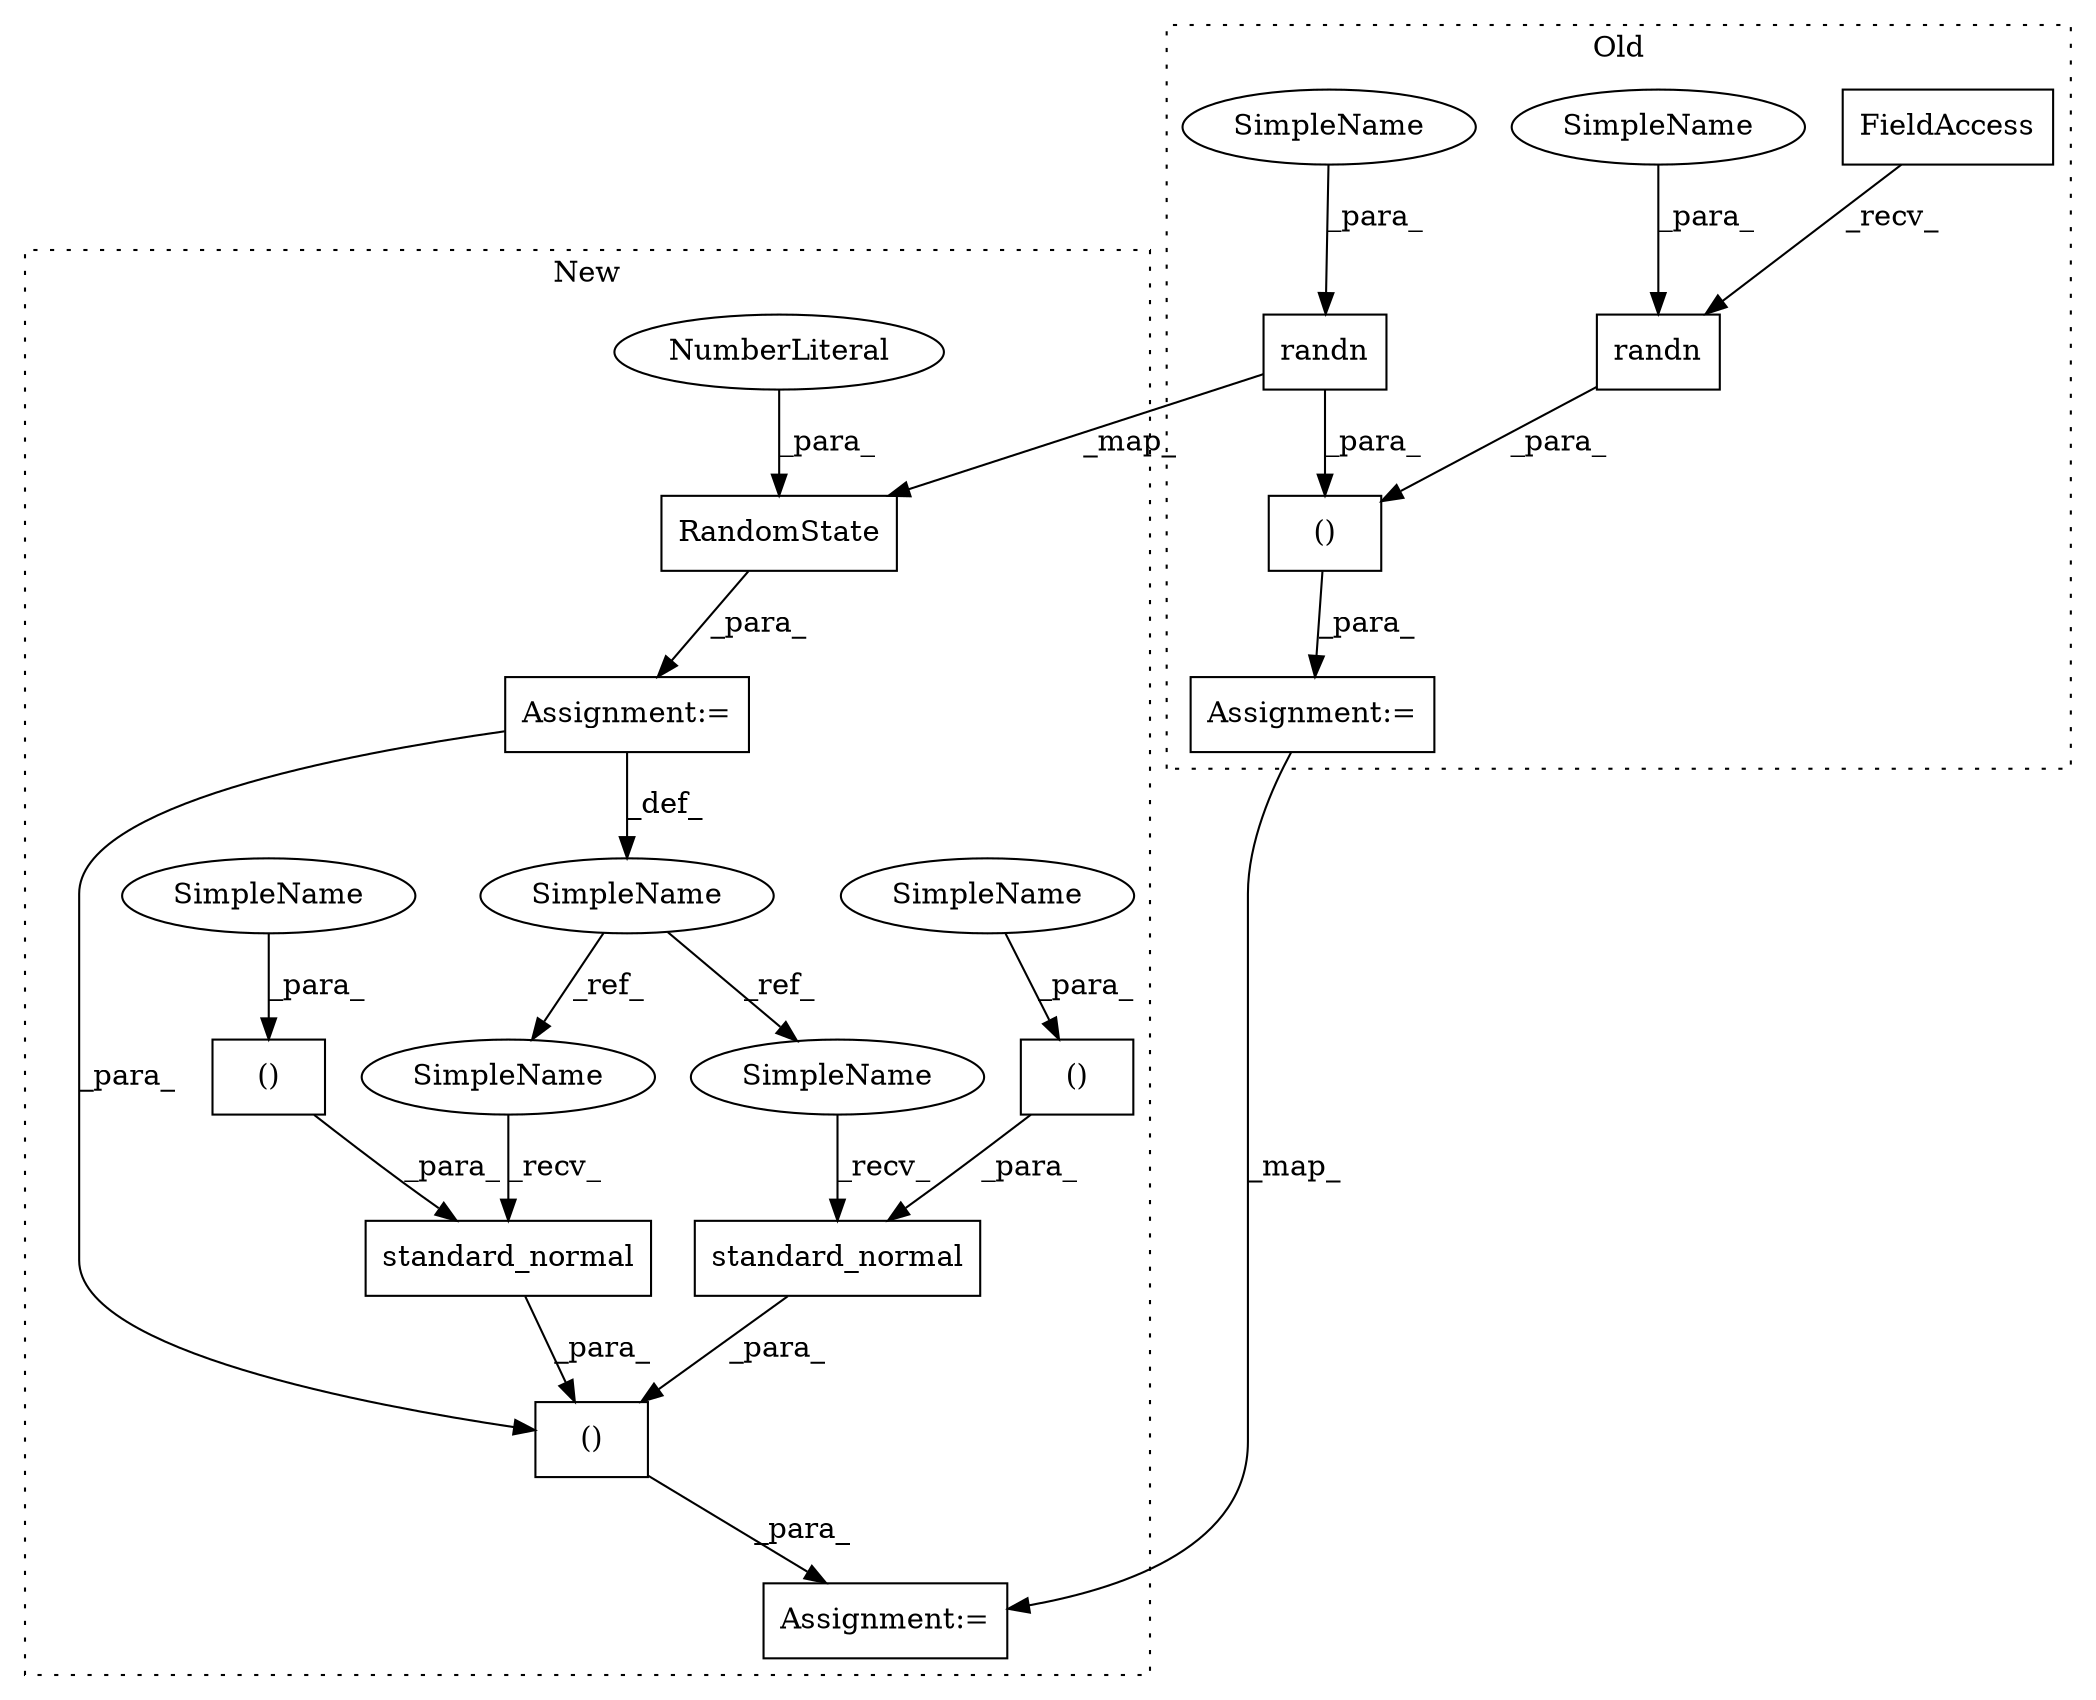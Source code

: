 digraph G {
subgraph cluster0 {
1 [label="randn" a="32" s="11065,11074" l="6,1" shape="box"];
4 [label="FieldAccess" a="22" s="11052" l="12" shape="box"];
10 [label="()" a="106" s="11016" l="59" shape="box"];
11 [label="randn" a="32" s="11029,11038" l="6,1" shape="box"];
15 [label="Assignment:=" a="7" s="11009" l="7" shape="box"];
16 [label="SimpleName" a="42" s="11035" l="1" shape="ellipse"];
17 [label="SimpleName" a="42" s="11071" l="1" shape="ellipse"];
label = "Old";
style="dotted";
}
subgraph cluster1 {
2 [label="standard_normal" a="32" s="11126,11162" l="21,2" shape="box"];
3 [label="()" a="106" s="11147" l="15" shape="box"];
5 [label="SimpleName" a="42" s="10921" l="3" shape="ellipse"];
6 [label="standard_normal" a="32" s="11071,11107" l="21,2" shape="box"];
7 [label="()" a="106" s="11092" l="15" shape="box"];
8 [label="Assignment:=" a="7" s="10924" l="1" shape="box"];
9 [label="()" a="106" s="11067" l="97" shape="box"];
12 [label="RandomState" a="32" s="10938,10952" l="12,1" shape="box"];
13 [label="NumberLiteral" a="34" s="10950" l="2" shape="ellipse"];
14 [label="Assignment:=" a="7" s="11060" l="7" shape="box"];
18 [label="SimpleName" a="42" s="11147" l="1" shape="ellipse"];
19 [label="SimpleName" a="42" s="11092" l="1" shape="ellipse"];
20 [label="SimpleName" a="42" s="11122" l="3" shape="ellipse"];
21 [label="SimpleName" a="42" s="11067" l="3" shape="ellipse"];
label = "New";
style="dotted";
}
1 -> 10 [label="_para_"];
2 -> 9 [label="_para_"];
3 -> 2 [label="_para_"];
4 -> 1 [label="_recv_"];
5 -> 20 [label="_ref_"];
5 -> 21 [label="_ref_"];
6 -> 9 [label="_para_"];
7 -> 6 [label="_para_"];
8 -> 5 [label="_def_"];
8 -> 9 [label="_para_"];
9 -> 14 [label="_para_"];
10 -> 15 [label="_para_"];
11 -> 12 [label="_map_"];
11 -> 10 [label="_para_"];
12 -> 8 [label="_para_"];
13 -> 12 [label="_para_"];
15 -> 14 [label="_map_"];
16 -> 11 [label="_para_"];
17 -> 1 [label="_para_"];
18 -> 3 [label="_para_"];
19 -> 7 [label="_para_"];
20 -> 2 [label="_recv_"];
21 -> 6 [label="_recv_"];
}